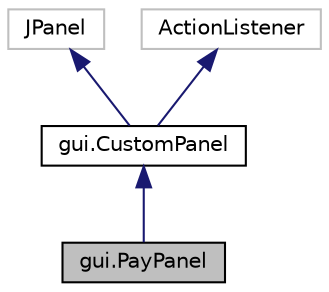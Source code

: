 digraph "gui.PayPanel"
{
  edge [fontname="Helvetica",fontsize="10",labelfontname="Helvetica",labelfontsize="10"];
  node [fontname="Helvetica",fontsize="10",shape=record];
  Node1 [label="gui.PayPanel",height=0.2,width=0.4,color="black", fillcolor="grey75", style="filled", fontcolor="black"];
  Node2 -> Node1 [dir="back",color="midnightblue",fontsize="10",style="solid",fontname="Helvetica"];
  Node2 [label="gui.CustomPanel",height=0.2,width=0.4,color="black", fillcolor="white", style="filled",URL="$classgui_1_1_custom_panel.html",tooltip="Classe che implmenta una generica schermata del programma. "];
  Node3 -> Node2 [dir="back",color="midnightblue",fontsize="10",style="solid",fontname="Helvetica"];
  Node3 [label="JPanel",height=0.2,width=0.4,color="grey75", fillcolor="white", style="filled"];
  Node4 -> Node2 [dir="back",color="midnightblue",fontsize="10",style="solid",fontname="Helvetica"];
  Node4 [label="ActionListener",height=0.2,width=0.4,color="grey75", fillcolor="white", style="filled"];
}
